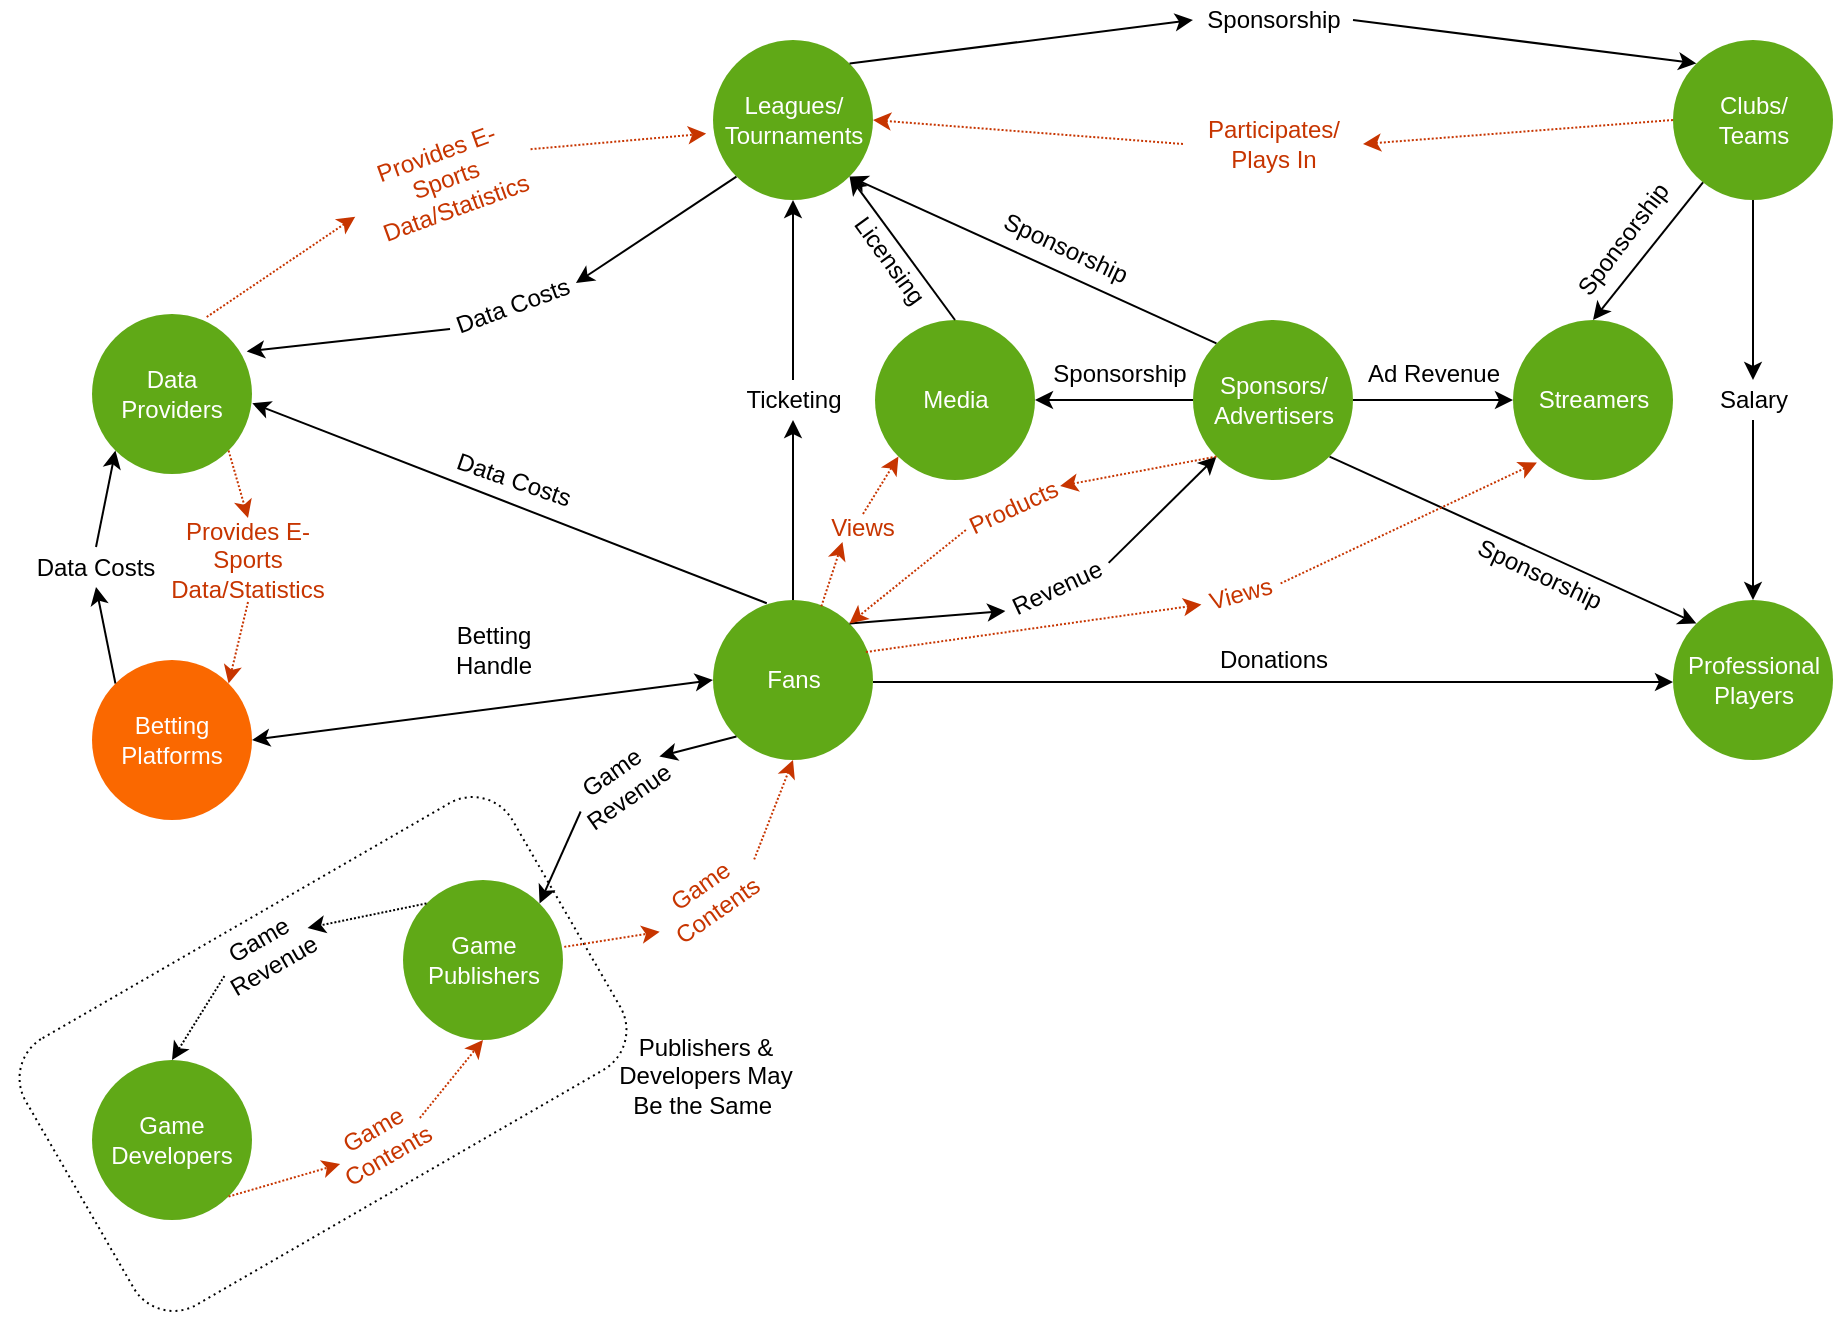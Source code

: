 <mxfile type="github" version="10.7.7"><diagram id="4jFj6GTFKa-3ivjwmtQ6" name="Page-1"><mxGraphModel grid="1" dx="1200" dy="636" gridSize="10" guides="1" tooltips="1" connect="1" arrows="1" fold="1" page="1" pageScale="1" pageWidth="1100" pageHeight="850" math="0" shadow="0"><root><mxCell id="0" /><mxCell id="1" parent="0" /><mxCell id="aKMKKHodSlWQ7rQDjzv--95" value="" parent="1" style="rounded=1;whiteSpace=wrap;html=1;fillColor=none;rotation=-30;dashed=1;dashPattern=1 2;" vertex="1"><mxGeometry as="geometry" x="160" y="570" width="281" height="154" /></mxCell><mxCell id="aKMKKHodSlWQ7rQDjzv--1" value="&lt;div&gt;Sponsors/&lt;/div&gt;&lt;div&gt;Advertisers&lt;br&gt;&lt;/div&gt;" parent="1" style="ellipse;whiteSpace=wrap;html=1;aspect=fixed;fillColor=#60a917;strokeColor=none;fontColor=#ffffff;" vertex="1"><mxGeometry as="geometry" x="735.5" y="280" width="80" height="80" /></mxCell><mxCell id="aKMKKHodSlWQ7rQDjzv--2" value="&lt;div&gt;Clubs/&lt;/div&gt;&lt;div&gt;Teams&lt;br&gt;&lt;/div&gt;" parent="1" style="ellipse;whiteSpace=wrap;html=1;aspect=fixed;fillColor=#60a917;strokeColor=none;fontColor=#ffffff;" vertex="1"><mxGeometry as="geometry" x="975.5" y="140" width="80" height="80" /></mxCell><mxCell id="aKMKKHodSlWQ7rQDjzv--3" value="Streamers&lt;br&gt;" parent="1" style="ellipse;whiteSpace=wrap;html=1;aspect=fixed;fillColor=#60a917;strokeColor=none;fontColor=#ffffff;" vertex="1"><mxGeometry as="geometry" x="895.5" y="280" width="80" height="80" /></mxCell><mxCell id="aKMKKHodSlWQ7rQDjzv--4" value="&lt;div&gt;Data&lt;/div&gt;&lt;div&gt;Providers&lt;/div&gt;" parent="1" style="ellipse;whiteSpace=wrap;html=1;aspect=fixed;fillColor=#60a917;strokeColor=none;fontColor=#ffffff;" vertex="1"><mxGeometry as="geometry" x="185" y="277" width="80" height="80" /></mxCell><mxCell id="aKMKKHodSlWQ7rQDjzv--5" value="Fans" parent="1" style="ellipse;whiteSpace=wrap;html=1;aspect=fixed;fillColor=#60a917;strokeColor=none;fontColor=#ffffff;" vertex="1"><mxGeometry as="geometry" x="495.5" y="420" width="80" height="80" /></mxCell><mxCell id="aKMKKHodSlWQ7rQDjzv--6" value="&lt;div&gt;Leagues/&lt;/div&gt;&lt;div&gt;Tournaments&lt;br&gt;&lt;/div&gt;" parent="1" style="ellipse;whiteSpace=wrap;html=1;aspect=fixed;fillColor=#60a917;strokeColor=none;fontColor=#ffffff;" vertex="1"><mxGeometry as="geometry" x="495.5" y="140" width="80" height="80" /></mxCell><mxCell id="aKMKKHodSlWQ7rQDjzv--7" value="&lt;div&gt;Professional&lt;/div&gt;&lt;div&gt;Players&lt;br&gt;&lt;/div&gt;" parent="1" style="ellipse;whiteSpace=wrap;html=1;aspect=fixed;fillColor=#60a917;strokeColor=none;fontColor=#ffffff;" vertex="1"><mxGeometry as="geometry" x="975.5" y="420" width="80" height="80" /></mxCell><mxCell id="aKMKKHodSlWQ7rQDjzv--9" value="&lt;div&gt;Media&lt;br&gt;&lt;/div&gt;" parent="1" style="ellipse;whiteSpace=wrap;html=1;aspect=fixed;fillColor=#60a917;strokeColor=none;fontColor=#ffffff;" vertex="1"><mxGeometry as="geometry" x="576.5" y="280" width="80" height="80" /></mxCell><mxCell id="aKMKKHodSlWQ7rQDjzv--10" value="&lt;div&gt;Game&lt;/div&gt;&lt;div&gt;Publishers&lt;br&gt;&lt;/div&gt;" parent="1" style="ellipse;whiteSpace=wrap;html=1;aspect=fixed;fillColor=#60a917;strokeColor=none;fontColor=#ffffff;" vertex="1"><mxGeometry as="geometry" x="340.5" y="560" width="80" height="80" /></mxCell><mxCell id="aKMKKHodSlWQ7rQDjzv--12" source="aKMKKHodSlWQ7rQDjzv--1" value="" parent="1" style="endArrow=classic;html=1;entryX=0;entryY=0;entryDx=0;entryDy=0;exitX=1;exitY=1;exitDx=0;exitDy=0;" edge="1" target="aKMKKHodSlWQ7rQDjzv--7"><mxGeometry as="geometry" width="50" height="50" relative="1"><mxPoint as="sourcePoint" x="825.5" y="240" /><mxPoint as="targetPoint" x="663.5" y="282" /></mxGeometry></mxCell><mxCell id="aKMKKHodSlWQ7rQDjzv--13" source="aKMKKHodSlWQ7rQDjzv--1" value="" parent="1" style="endArrow=classic;html=1;entryX=1;entryY=1;entryDx=0;entryDy=0;exitX=0;exitY=0;exitDx=0;exitDy=0;" edge="1" target="aKMKKHodSlWQ7rQDjzv--6"><mxGeometry as="geometry" width="50" height="50" relative="1"><mxPoint as="sourcePoint" x="795.5" y="240" /><mxPoint as="targetPoint" x="765.5" y="270" /></mxGeometry></mxCell><mxCell id="aKMKKHodSlWQ7rQDjzv--14" source="aKMKKHodSlWQ7rQDjzv--1" value="" parent="1" style="endArrow=classic;html=1;entryX=0;entryY=0.5;entryDx=0;entryDy=0;exitX=1;exitY=0.5;exitDx=0;exitDy=0;" edge="1" target="aKMKKHodSlWQ7rQDjzv--3"><mxGeometry as="geometry" width="50" height="50" relative="1"><mxPoint as="sourcePoint" x="805.5" y="250" /><mxPoint as="targetPoint" x="775.5" y="280" /></mxGeometry></mxCell><mxCell id="aKMKKHodSlWQ7rQDjzv--15" source="aKMKKHodSlWQ7rQDjzv--1" value="" parent="1" style="endArrow=classic;html=1;exitX=0;exitY=0.5;exitDx=0;exitDy=0;entryX=1;entryY=0.5;entryDx=0;entryDy=0;" edge="1" target="aKMKKHodSlWQ7rQDjzv--9"><mxGeometry as="geometry" width="50" height="50" relative="1"><mxPoint as="sourcePoint" x="455.5" y="450" /><mxPoint as="targetPoint" x="505.5" y="400" /></mxGeometry></mxCell><mxCell id="aKMKKHodSlWQ7rQDjzv--16" source="aKMKKHodSlWQ7rQDjzv--34" value="" parent="1" style="endArrow=classic;html=1;exitX=1;exitY=0.5;exitDx=0;exitDy=0;entryX=0;entryY=1;entryDx=0;entryDy=0;" edge="1" target="aKMKKHodSlWQ7rQDjzv--1"><mxGeometry as="geometry" width="50" height="50" relative="1"><mxPoint as="sourcePoint" x="585.5" y="380" /><mxPoint as="targetPoint" x="735.5" y="330" /></mxGeometry></mxCell><mxCell id="aKMKKHodSlWQ7rQDjzv--17" source="aKMKKHodSlWQ7rQDjzv--41" value="" parent="1" style="endArrow=classic;html=1;exitX=0.5;exitY=0;exitDx=0;exitDy=0;entryX=0.5;entryY=1;entryDx=0;entryDy=0;" edge="1" target="aKMKKHodSlWQ7rQDjzv--6"><mxGeometry as="geometry" width="50" height="50" relative="1"><mxPoint as="sourcePoint" x="455.5" y="440" /><mxPoint as="targetPoint" x="515.5" y="240" /></mxGeometry></mxCell><mxCell id="aKMKKHodSlWQ7rQDjzv--18" source="aKMKKHodSlWQ7rQDjzv--9" value="" parent="1" style="endArrow=classic;html=1;entryX=1;entryY=1;entryDx=0;entryDy=0;exitX=0.5;exitY=0;exitDx=0;exitDy=0;" edge="1" target="aKMKKHodSlWQ7rQDjzv--6"><mxGeometry as="geometry" width="50" height="50" relative="1"><mxPoint as="sourcePoint" x="598.5" y="284" /><mxPoint as="targetPoint" x="505.5" y="390" /></mxGeometry></mxCell><mxCell id="aKMKKHodSlWQ7rQDjzv--20" source="aKMKKHodSlWQ7rQDjzv--51" value="" parent="1" style="endArrow=classic;html=1;exitX=0;exitY=0.5;exitDx=0;exitDy=0;entryX=1;entryY=0;entryDx=0;entryDy=0;" edge="1" target="aKMKKHodSlWQ7rQDjzv--10"><mxGeometry as="geometry" width="50" height="50" relative="1"><mxPoint as="sourcePoint" x="475.5" y="330" /><mxPoint as="targetPoint" x="515.5" y="250" /></mxGeometry></mxCell><mxCell id="aKMKKHodSlWQ7rQDjzv--21" source="aKMKKHodSlWQ7rQDjzv--44" value="" parent="1" style="endArrow=classic;html=1;exitX=0;exitY=0.5;exitDx=0;exitDy=0;entryX=0.967;entryY=0.234;entryDx=0;entryDy=0;entryPerimeter=0;" edge="1" target="aKMKKHodSlWQ7rQDjzv--4"><mxGeometry as="geometry" width="50" height="50" relative="1"><mxPoint as="sourcePoint" x="395.5" y="490" /><mxPoint as="targetPoint" x="445.5" y="440" /></mxGeometry></mxCell><mxCell id="aKMKKHodSlWQ7rQDjzv--22" source="aKMKKHodSlWQ7rQDjzv--49" value="" parent="1" style="endArrow=classic;html=1;exitX=1;exitY=0.5;exitDx=0;exitDy=0;entryX=0;entryY=0;entryDx=0;entryDy=0;" edge="1" target="aKMKKHodSlWQ7rQDjzv--2"><mxGeometry as="geometry" width="50" height="50" relative="1"><mxPoint as="sourcePoint" x="395.5" y="490" /><mxPoint as="targetPoint" x="615.5" y="140" /></mxGeometry></mxCell><mxCell id="aKMKKHodSlWQ7rQDjzv--23" value="" parent="1" style="endArrow=classic;html=1;exitX=1;exitY=0.5;exitDx=0;exitDy=0;entryX=0;entryY=0.5;entryDx=0;entryDy=0;" edge="1"><mxGeometry as="geometry" width="50" height="50" relative="1"><mxPoint as="sourcePoint" x="575.5" y="461" /><mxPoint as="targetPoint" x="975.5" y="461" /></mxGeometry></mxCell><mxCell id="aKMKKHodSlWQ7rQDjzv--24" source="aKMKKHodSlWQ7rQDjzv--2" value="" parent="1" style="endArrow=classic;html=1;entryX=0.5;entryY=0;entryDx=0;entryDy=0;" edge="1" target="aKMKKHodSlWQ7rQDjzv--3"><mxGeometry as="geometry" width="50" height="50" relative="1"><mxPoint as="sourcePoint" x="445.5" y="490" /><mxPoint as="targetPoint" x="495.5" y="440" /></mxGeometry></mxCell><mxCell id="aKMKKHodSlWQ7rQDjzv--25" source="aKMKKHodSlWQ7rQDjzv--27" value="" parent="1" style="endArrow=classic;html=1;exitX=0.5;exitY=1;exitDx=0;exitDy=0;entryX=0.5;entryY=0;entryDx=0;entryDy=0;" edge="1" target="aKMKKHodSlWQ7rQDjzv--7"><mxGeometry as="geometry" width="50" height="50" relative="1"><mxPoint as="sourcePoint" x="445.5" y="490" /><mxPoint as="targetPoint" x="495.5" y="440" /></mxGeometry></mxCell><mxCell id="aKMKKHodSlWQ7rQDjzv--26" source="aKMKKHodSlWQ7rQDjzv--5" value="" parent="1" style="endArrow=classic;html=1;exitX=0.336;exitY=0.02;exitDx=0;exitDy=0;entryX=1.002;entryY=0.558;entryDx=0;entryDy=0;entryPerimeter=0;exitPerimeter=0;" edge="1" target="aKMKKHodSlWQ7rQDjzv--4"><mxGeometry as="geometry" width="50" height="50" relative="1"><mxPoint as="sourcePoint" x="365.5" y="490" /><mxPoint as="targetPoint" x="415.5" y="440" /></mxGeometry></mxCell><mxCell id="aKMKKHodSlWQ7rQDjzv--29" value="Sponsorship&lt;br&gt;" parent="1" style="text;html=1;strokeColor=none;fillColor=none;align=center;verticalAlign=middle;whiteSpace=wrap;rounded=0;rotation=25;" vertex="1"><mxGeometry as="geometry" x="626.5" y="234" width="90" height="20" /></mxCell><mxCell id="aKMKKHodSlWQ7rQDjzv--30" value="Licensing&lt;br&gt;" parent="1" style="text;html=1;strokeColor=none;fillColor=none;align=center;verticalAlign=middle;whiteSpace=wrap;rounded=0;rotation=54;" vertex="1"><mxGeometry as="geometry" x="538.5" y="240" width="90" height="20" /></mxCell><mxCell id="aKMKKHodSlWQ7rQDjzv--31" value="Sponsorship&lt;br&gt;" parent="1" style="text;html=1;strokeColor=none;fillColor=none;align=center;verticalAlign=middle;whiteSpace=wrap;rounded=0;rotation=-53;" vertex="1"><mxGeometry as="geometry" x="905.5" y="230" width="90" height="20" /></mxCell><mxCell id="aKMKKHodSlWQ7rQDjzv--32" value="Sponsorship&lt;br&gt;" parent="1" style="text;html=1;strokeColor=none;fillColor=none;align=center;verticalAlign=middle;whiteSpace=wrap;rounded=0;rotation=25;" vertex="1"><mxGeometry as="geometry" x="863.5" y="397" width="90" height="20" /></mxCell><mxCell id="aKMKKHodSlWQ7rQDjzv--37" value="Sponsorship&lt;br&gt;" parent="1" style="text;html=1;strokeColor=none;fillColor=none;align=center;verticalAlign=middle;whiteSpace=wrap;rounded=0;" vertex="1"><mxGeometry as="geometry" x="653.5" y="297" width="90" height="20" /></mxCell><mxCell id="aKMKKHodSlWQ7rQDjzv--38" value="Ad Revenue&lt;br&gt;" parent="1" style="text;html=1;strokeColor=none;fillColor=none;align=center;verticalAlign=middle;whiteSpace=wrap;rounded=0;" vertex="1"><mxGeometry as="geometry" x="810.5" y="297" width="90" height="20" /></mxCell><mxCell id="aKMKKHodSlWQ7rQDjzv--39" value="Donations&lt;br&gt;" parent="1" style="text;html=1;strokeColor=none;fillColor=none;align=center;verticalAlign=middle;whiteSpace=wrap;rounded=0;" vertex="1"><mxGeometry as="geometry" x="730.5" y="440" width="90" height="20" /></mxCell><mxCell id="aKMKKHodSlWQ7rQDjzv--41" value="Ticketing&lt;br&gt;" parent="1" style="text;html=1;strokeColor=none;fillColor=none;align=center;verticalAlign=middle;whiteSpace=wrap;rounded=0;rotation=0;" vertex="1"><mxGeometry as="geometry" x="490.5" y="310" width="90" height="20" /></mxCell><mxCell id="aKMKKHodSlWQ7rQDjzv--42" source="aKMKKHodSlWQ7rQDjzv--5" value="" parent="1" style="endArrow=classic;html=1;exitX=0.5;exitY=0;exitDx=0;exitDy=0;entryX=0.5;entryY=1;entryDx=0;entryDy=0;" edge="1" target="aKMKKHodSlWQ7rQDjzv--41"><mxGeometry as="geometry" width="50" height="50" relative="1"><mxPoint as="sourcePoint" x="535.5" y="220" /><mxPoint as="targetPoint" x="515.5" y="390" /></mxGeometry></mxCell><mxCell id="aKMKKHodSlWQ7rQDjzv--27" value="Salary&lt;br&gt;" parent="1" style="text;html=1;strokeColor=none;fillColor=none;align=center;verticalAlign=middle;whiteSpace=wrap;rounded=0;" vertex="1"><mxGeometry as="geometry" x="970.5" y="310" width="90" height="20" /></mxCell><mxCell id="aKMKKHodSlWQ7rQDjzv--43" source="aKMKKHodSlWQ7rQDjzv--2" value="" parent="1" style="endArrow=classic;html=1;exitX=0.5;exitY=1;exitDx=0;exitDy=0;entryX=0.5;entryY=0;entryDx=0;entryDy=0;" edge="1" target="aKMKKHodSlWQ7rQDjzv--27"><mxGeometry as="geometry" width="50" height="50" relative="1"><mxPoint as="sourcePoint" x="1015.5" y="220" /><mxPoint as="targetPoint" x="1015.5" y="420" /></mxGeometry></mxCell><mxCell id="aKMKKHodSlWQ7rQDjzv--45" value="&lt;div&gt;Data Costs&lt;br&gt;&lt;/div&gt;" parent="1" style="text;html=1;strokeColor=none;fillColor=none;align=center;verticalAlign=middle;whiteSpace=wrap;rounded=0;rotation=19;" vertex="1"><mxGeometry as="geometry" x="351" y="350" width="90" height="20" /></mxCell><mxCell id="aKMKKHodSlWQ7rQDjzv--52" value="&lt;div&gt;&lt;font color=&quot;#ffffff&quot;&gt;Betting&lt;/font&gt;&lt;/div&gt;&lt;div&gt;&lt;font color=&quot;#ffffff&quot;&gt;Platforms&lt;/font&gt;&lt;br&gt;&lt;/div&gt;" parent="1" style="ellipse;whiteSpace=wrap;html=1;aspect=fixed;fillColor=#fa6800;strokeColor=none;fontColor=#ffffff;" vertex="1"><mxGeometry as="geometry" x="185" y="450" width="80" height="80" /></mxCell><mxCell id="aKMKKHodSlWQ7rQDjzv--55" source="aKMKKHodSlWQ7rQDjzv--52" value="" parent="1" style="endArrow=classic;startArrow=classic;html=1;exitX=1;exitY=0.5;exitDx=0;exitDy=0;entryX=0;entryY=0.5;entryDx=0;entryDy=0;" edge="1" target="aKMKKHodSlWQ7rQDjzv--5"><mxGeometry as="geometry" width="50" height="50" relative="1"><mxPoint as="sourcePoint" x="340.5" y="700" /><mxPoint as="targetPoint" x="390.5" y="650" /></mxGeometry></mxCell><mxCell id="aKMKKHodSlWQ7rQDjzv--56" value="&lt;div&gt;Betting&lt;/div&gt;&lt;div&gt;Handle&lt;br&gt;&lt;/div&gt;" parent="1" style="text;html=1;strokeColor=none;fillColor=none;align=center;verticalAlign=middle;whiteSpace=wrap;rounded=0;" vertex="1"><mxGeometry as="geometry" x="340.5" y="434.5" width="90" height="20" /></mxCell><mxCell id="aKMKKHodSlWQ7rQDjzv--57" source="aKMKKHodSlWQ7rQDjzv--58" value="" parent="1" style="endArrow=classic;html=1;entryX=0;entryY=1;entryDx=0;entryDy=0;exitX=0.5;exitY=0;exitDx=0;exitDy=0;" edge="1" target="aKMKKHodSlWQ7rQDjzv--4"><mxGeometry as="geometry" width="50" height="50" relative="1"><mxPoint as="sourcePoint" x="340.5" y="710" /><mxPoint as="targetPoint" x="390.5" y="660" /></mxGeometry></mxCell><mxCell id="aKMKKHodSlWQ7rQDjzv--58" value="&lt;div&gt;Data Costs&lt;br&gt;&lt;/div&gt;" parent="1" style="text;html=1;strokeColor=none;fillColor=none;align=center;verticalAlign=middle;whiteSpace=wrap;rounded=0;" vertex="1"><mxGeometry as="geometry" x="142" y="393.5" width="90" height="20" /></mxCell><mxCell id="aKMKKHodSlWQ7rQDjzv--59" source="aKMKKHodSlWQ7rQDjzv--52" value="" parent="1" style="endArrow=classic;html=1;entryX=0.5;entryY=1;entryDx=0;entryDy=0;exitX=0;exitY=0;exitDx=0;exitDy=0;" edge="1" target="aKMKKHodSlWQ7rQDjzv--58"><mxGeometry as="geometry" width="50" height="50" relative="1"><mxPoint as="sourcePoint" x="380.5" y="420" /><mxPoint as="targetPoint" x="380.5" y="360" /></mxGeometry></mxCell><mxCell id="aKMKKHodSlWQ7rQDjzv--69" source="aKMKKHodSlWQ7rQDjzv--70" value="" parent="1" style="endArrow=classic;html=1;exitX=1;exitY=0.5;exitDx=0;exitDy=0;entryX=-0.043;entryY=0.585;entryDx=0;entryDy=0;entryPerimeter=0;fillColor=#fa6800;strokeColor=#C73500;rounded=1;dashed=1;dashPattern=1 1;" edge="1" target="aKMKKHodSlWQ7rQDjzv--6"><mxGeometry as="geometry" width="50" height="50" relative="1"><mxPoint as="sourcePoint" x="316" y="304" /><mxPoint as="targetPoint" x="366" y="254" /></mxGeometry></mxCell><mxCell id="aKMKKHodSlWQ7rQDjzv--71" source="aKMKKHodSlWQ7rQDjzv--72" value="" parent="1" style="endArrow=classic;html=1;exitX=0.5;exitY=1;exitDx=0;exitDy=0;entryX=1;entryY=0;entryDx=0;entryDy=0;fillColor=#fa6800;strokeColor=#C73500;rounded=1;dashed=1;dashPattern=1 1;" edge="1" target="aKMKKHodSlWQ7rQDjzv--52"><mxGeometry as="geometry" width="50" height="50" relative="1"><mxPoint as="sourcePoint" x="252.5" y="288.167" /><mxPoint as="targetPoint" x="501.667" y="196.5" /></mxGeometry></mxCell><mxCell id="aKMKKHodSlWQ7rQDjzv--72" value="&lt;div&gt;&lt;font color=&quot;#c73500&quot;&gt;Provides E-Sports Data/Statistics&lt;/font&gt;&lt;br&gt;&lt;/div&gt;" parent="1" style="text;html=1;strokeColor=none;fillColor=none;align=center;verticalAlign=middle;whiteSpace=wrap;rounded=0;rotation=0;" vertex="1"><mxGeometry as="geometry" x="218" y="379" width="90" height="42" /></mxCell><mxCell id="aKMKKHodSlWQ7rQDjzv--74" source="aKMKKHodSlWQ7rQDjzv--4" value="" parent="1" style="endArrow=classic;html=1;exitX=1;exitY=1;exitDx=0;exitDy=0;entryX=0.5;entryY=0;entryDx=0;entryDy=0;fillColor=#fa6800;strokeColor=#C73500;rounded=1;dashed=1;dashPattern=1 1;" edge="1" target="aKMKKHodSlWQ7rQDjzv--72"><mxGeometry as="geometry" width="50" height="50" relative="1"><mxPoint as="sourcePoint" x="253.333" y="345.667" /><mxPoint as="targetPoint" x="253.333" y="431.5" /></mxGeometry></mxCell><mxCell id="aKMKKHodSlWQ7rQDjzv--34" value="Revenue&lt;br&gt;" parent="1" style="text;html=1;strokeColor=none;fillColor=none;align=center;verticalAlign=middle;whiteSpace=wrap;rounded=0;rotation=-25;" vertex="1"><mxGeometry as="geometry" x="639" y="403.5" width="57" height="20" /></mxCell><mxCell id="aKMKKHodSlWQ7rQDjzv--75" source="aKMKKHodSlWQ7rQDjzv--5" value="" parent="1" style="endArrow=classic;html=1;exitX=1;exitY=0;exitDx=0;exitDy=0;entryX=0;entryY=0.5;entryDx=0;entryDy=0;" edge="1" target="aKMKKHodSlWQ7rQDjzv--34"><mxGeometry as="geometry" width="50" height="50" relative="1"><mxPoint as="sourcePoint" x="564" y="432" /><mxPoint as="targetPoint" x="620" y="411" /></mxGeometry></mxCell><mxCell id="aKMKKHodSlWQ7rQDjzv--76" source="aKMKKHodSlWQ7rQDjzv--77" value="" parent="1" style="endArrow=classic;html=1;dashed=1;dashPattern=1 1;fillColor=#fa6800;strokeColor=#C73500;exitX=0;exitY=0.5;exitDx=0;exitDy=0;entryX=1;entryY=0;entryDx=0;entryDy=0;" edge="1" target="aKMKKHodSlWQ7rQDjzv--5"><mxGeometry as="geometry" width="50" height="50" relative="1"><mxPoint as="sourcePoint" x="626.5" y="418.5" /><mxPoint as="targetPoint" x="620" y="390" /></mxGeometry></mxCell><mxCell id="aKMKKHodSlWQ7rQDjzv--77" value="&lt;div&gt;&lt;font color=&quot;#c73500&quot;&gt;Products&lt;/font&gt;&lt;br&gt;&lt;/div&gt;" parent="1" style="text;html=1;strokeColor=none;fillColor=none;align=center;verticalAlign=middle;whiteSpace=wrap;rounded=0;rotation=-25;" vertex="1"><mxGeometry as="geometry" x="619.5" y="364" width="52" height="20" /></mxCell><mxCell id="aKMKKHodSlWQ7rQDjzv--78" source="aKMKKHodSlWQ7rQDjzv--1" value="" parent="1" style="endArrow=classic;html=1;dashed=1;dashPattern=1 1;fillColor=#fa6800;strokeColor=#C73500;exitX=0;exitY=1;exitDx=0;exitDy=0;entryX=1;entryY=0.5;entryDx=0;entryDy=0;" edge="1" target="aKMKKHodSlWQ7rQDjzv--77"><mxGeometry as="geometry" width="50" height="50" relative="1"><mxPoint as="sourcePoint" x="747.5" y="348.167" /><mxPoint as="targetPoint" x="564.167" y="431.5" /></mxGeometry></mxCell><mxCell id="aKMKKHodSlWQ7rQDjzv--70" value="&lt;div&gt;&lt;font color=&quot;#c73500&quot;&gt;Provides E-Sports Data/Statistics&lt;/font&gt;&lt;br&gt;&lt;/div&gt;" parent="1" style="text;html=1;strokeColor=none;fillColor=none;align=center;verticalAlign=middle;whiteSpace=wrap;rounded=0;rotation=-20;" vertex="1"><mxGeometry as="geometry" x="317" y="200" width="90" height="20" /></mxCell><mxCell id="aKMKKHodSlWQ7rQDjzv--79" source="aKMKKHodSlWQ7rQDjzv--4" value="" parent="1" style="endArrow=classic;html=1;exitX=0.717;exitY=0.019;exitDx=0;exitDy=0;exitPerimeter=0;entryX=-0.043;entryY=0.585;entryDx=0;entryDy=0;entryPerimeter=0;fillColor=#fa6800;strokeColor=#C73500;rounded=1;dashed=1;dashPattern=1 1;" edge="1" target="aKMKKHodSlWQ7rQDjzv--70"><mxGeometry as="geometry" width="50" height="50" relative="1"><mxPoint as="sourcePoint" x="242" y="279" /><mxPoint as="targetPoint" x="492" y="187" /></mxGeometry></mxCell><mxCell id="aKMKKHodSlWQ7rQDjzv--44" value="&lt;div&gt;Data Costs&lt;br&gt;&lt;/div&gt;" parent="1" style="text;html=1;strokeColor=none;fillColor=none;align=center;verticalAlign=middle;whiteSpace=wrap;rounded=0;rotation=-20;" vertex="1"><mxGeometry as="geometry" x="362" y="263" width="67" height="20" /></mxCell><mxCell id="aKMKKHodSlWQ7rQDjzv--80" source="aKMKKHodSlWQ7rQDjzv--6" value="" parent="1" style="endArrow=classic;html=1;exitX=0;exitY=1;exitDx=0;exitDy=0;entryX=1;entryY=0.5;entryDx=0;entryDy=0;" edge="1" target="aKMKKHodSlWQ7rQDjzv--44"><mxGeometry as="geometry" width="50" height="50" relative="1"><mxPoint as="sourcePoint" x="507.2" y="208.4" /><mxPoint as="targetPoint" x="262.4" y="295.6" /></mxGeometry></mxCell><mxCell id="aKMKKHodSlWQ7rQDjzv--83" source="aKMKKHodSlWQ7rQDjzv--84" value="" parent="1" style="endArrow=classic;html=1;dashed=1;dashPattern=1 1;exitX=1;exitY=0.5;exitDx=0;exitDy=0;entryX=0;entryY=1;entryDx=0;entryDy=0;fillColor=#fa6800;strokeColor=#C73500;" edge="1"><mxGeometry as="geometry" width="50" height="50" relative="1"><mxPoint as="sourcePoint" x="785.143" y="382.143" /><mxPoint as="targetPoint" x="907.429" y="351.286" /></mxGeometry></mxCell><mxCell id="aKMKKHodSlWQ7rQDjzv--84" value="&lt;div&gt;&lt;font color=&quot;#c73500&quot;&gt;Views&lt;/font&gt;&lt;br&gt;&lt;/div&gt;" parent="1" style="text;html=1;strokeColor=none;fillColor=none;align=center;verticalAlign=middle;whiteSpace=wrap;rounded=0;rotation=-15;" vertex="1"><mxGeometry as="geometry" x="739" y="407" width="41" height="20" /></mxCell><mxCell id="aKMKKHodSlWQ7rQDjzv--85" source="aKMKKHodSlWQ7rQDjzv--5" value="" parent="1" style="endArrow=classic;html=1;dashed=1;dashPattern=1 1;exitX=0.956;exitY=0.325;exitDx=0;exitDy=0;exitPerimeter=0;entryX=0;entryY=0.5;entryDx=0;entryDy=0;fillColor=#fa6800;strokeColor=#C73500;" edge="1" target="aKMKKHodSlWQ7rQDjzv--84"><mxGeometry as="geometry" width="50" height="50" relative="1"><mxPoint as="sourcePoint" x="571.667" y="445.667" /><mxPoint as="targetPoint" x="907.5" y="348.167" /></mxGeometry></mxCell><mxCell id="aKMKKHodSlWQ7rQDjzv--87" source="aKMKKHodSlWQ7rQDjzv--86" value="" parent="1" style="endArrow=classic;html=1;dashed=1;dashPattern=1 1;entryX=0;entryY=1;entryDx=0;entryDy=0;fillColor=#fa6800;strokeColor=#C73500;exitX=0.5;exitY=0;exitDx=0;exitDy=0;" edge="1" target="aKMKKHodSlWQ7rQDjzv--9"><mxGeometry as="geometry" width="50" height="50" relative="1"><mxPoint as="sourcePoint" x="568" y="373" /><mxPoint as="targetPoint" x="589" y="360" /></mxGeometry></mxCell><mxCell id="aKMKKHodSlWQ7rQDjzv--86" value="&lt;div&gt;&lt;font color=&quot;#c73500&quot;&gt;Views&lt;/font&gt;&lt;br&gt;&lt;/div&gt;" parent="1" style="text;html=1;strokeColor=none;fillColor=none;align=center;verticalAlign=middle;whiteSpace=wrap;rounded=0;rotation=0;" vertex="1"><mxGeometry as="geometry" x="550" y="377" width="41" height="14" /></mxCell><mxCell id="aKMKKHodSlWQ7rQDjzv--88" source="aKMKKHodSlWQ7rQDjzv--5" value="" parent="1" style="endArrow=classic;html=1;dashed=1;dashPattern=1 1;entryX=0.25;entryY=1;entryDx=0;entryDy=0;exitX=0.677;exitY=0.04;exitDx=0;exitDy=0;exitPerimeter=0;fillColor=#fa6800;strokeColor=#C73500;" edge="1" target="aKMKKHodSlWQ7rQDjzv--86"><mxGeometry as="geometry" width="50" height="50" relative="1"><mxPoint as="sourcePoint" x="549.714" y="423.143" /><mxPoint as="targetPoint" x="587.429" y="348.286" /></mxGeometry></mxCell><mxCell id="aKMKKHodSlWQ7rQDjzv--51" value="&lt;div&gt;Game&lt;/div&gt;&lt;div&gt;Revenue&lt;br&gt;&lt;/div&gt;" parent="1" style="text;html=1;strokeColor=none;fillColor=none;align=center;verticalAlign=middle;whiteSpace=wrap;rounded=0;rotation=-35;" vertex="1"><mxGeometry as="geometry" x="425" y="502" width="48" height="20" /></mxCell><mxCell id="aKMKKHodSlWQ7rQDjzv--89" source="aKMKKHodSlWQ7rQDjzv--5" value="" parent="1" style="endArrow=classic;html=1;exitX=0;exitY=1;exitDx=0;exitDy=0;entryX=1;entryY=0.5;entryDx=0;entryDy=0;" edge="1" target="aKMKKHodSlWQ7rQDjzv--51"><mxGeometry as="geometry" width="50" height="50" relative="1"><mxPoint as="sourcePoint" x="507.429" y="488.286" /><mxPoint as="targetPoint" x="408.571" y="571.714" /></mxGeometry></mxCell><mxCell id="aKMKKHodSlWQ7rQDjzv--90" source="aKMKKHodSlWQ7rQDjzv--91" value="" parent="1" style="endArrow=classic;html=1;dashed=1;dashPattern=1 1;exitX=1.008;exitY=0.418;exitDx=0;exitDy=0;exitPerimeter=0;entryX=0.5;entryY=1;entryDx=0;entryDy=0;fillColor=#fa6800;strokeColor=#C73500;" edge="1" target="aKMKKHodSlWQ7rQDjzv--5"><mxGeometry as="geometry" width="50" height="50" relative="1"><mxPoint as="sourcePoint" x="450" y="610" /><mxPoint as="targetPoint" x="500" y="560" /></mxGeometry></mxCell><mxCell id="aKMKKHodSlWQ7rQDjzv--91" value="&lt;div&gt;&lt;font color=&quot;#c73500&quot;&gt;Game Contents&lt;/font&gt;&lt;br&gt;&lt;/div&gt;" parent="1" style="text;html=1;strokeColor=none;fillColor=none;align=center;verticalAlign=middle;whiteSpace=wrap;rounded=0;rotation=-35;" vertex="1"><mxGeometry as="geometry" x="463.5" y="553.5" width="59" height="31" /></mxCell><mxCell id="aKMKKHodSlWQ7rQDjzv--92" source="aKMKKHodSlWQ7rQDjzv--10" value="" parent="1" style="endArrow=classic;html=1;dashed=1;dashPattern=1 1;exitX=1.008;exitY=0.418;exitDx=0;exitDy=0;exitPerimeter=0;entryX=0;entryY=0.5;entryDx=0;entryDy=0;fillColor=#fa6800;strokeColor=#C73500;" edge="1" target="aKMKKHodSlWQ7rQDjzv--91"><mxGeometry as="geometry" width="50" height="50" relative="1"><mxPoint as="sourcePoint" x="421.143" y="593.429" /><mxPoint as="targetPoint" x="535.429" y="500.286" /></mxGeometry></mxCell><mxCell id="aKMKKHodSlWQ7rQDjzv--93" value="&lt;div&gt;Game Developers&lt;br&gt;&lt;/div&gt;" parent="1" style="ellipse;whiteSpace=wrap;html=1;aspect=fixed;fillColor=#60a917;strokeColor=none;fontColor=#ffffff;" vertex="1"><mxGeometry as="geometry" x="185" y="650" width="80" height="80" /></mxCell><mxCell id="aKMKKHodSlWQ7rQDjzv--94" source="aKMKKHodSlWQ7rQDjzv--105" value="" parent="1" style="endArrow=classic;html=1;dashed=1;dashPattern=1 1;exitX=0;exitY=0.5;exitDx=0;exitDy=0;entryX=0.5;entryY=0;entryDx=0;entryDy=0;" edge="1" target="aKMKKHodSlWQ7rQDjzv--93"><mxGeometry as="geometry" width="50" height="50" relative="1"><mxPoint as="sourcePoint" x="160" y="770" /><mxPoint as="targetPoint" x="210" y="720" /></mxGeometry></mxCell><mxCell id="aKMKKHodSlWQ7rQDjzv--49" value="Sponsorship&lt;br&gt;" parent="1" style="text;html=1;strokeColor=none;fillColor=none;align=center;verticalAlign=middle;whiteSpace=wrap;rounded=0;" vertex="1"><mxGeometry as="geometry" x="735.5" y="120" width="80" height="20" /></mxCell><mxCell id="aKMKKHodSlWQ7rQDjzv--97" source="aKMKKHodSlWQ7rQDjzv--6" value="" parent="1" style="endArrow=classic;html=1;exitX=1;exitY=0;exitDx=0;exitDy=0;entryX=0;entryY=0.5;entryDx=0;entryDy=0;" edge="1" target="aKMKKHodSlWQ7rQDjzv--49"><mxGeometry as="geometry" width="50" height="50" relative="1"><mxPoint as="sourcePoint" x="576" y="180" /><mxPoint as="targetPoint" x="976" y="180" /></mxGeometry></mxCell><mxCell id="aKMKKHodSlWQ7rQDjzv--98" source="aKMKKHodSlWQ7rQDjzv--99" value="" parent="1" style="endArrow=classic;html=1;dashed=1;dashPattern=1 1;exitX=0;exitY=0.5;exitDx=0;exitDy=0;entryX=1;entryY=0.5;entryDx=0;entryDy=0;fillColor=#fa6800;strokeColor=#C73500;" edge="1" target="aKMKKHodSlWQ7rQDjzv--6"><mxGeometry as="geometry" width="50" height="50" relative="1"><mxPoint as="sourcePoint" x="730" y="210" /><mxPoint as="targetPoint" x="780" y="160" /></mxGeometry></mxCell><mxCell id="aKMKKHodSlWQ7rQDjzv--99" value="&lt;div&gt;&lt;font color=&quot;#c73500&quot;&gt;Participates/&lt;/font&gt;&lt;/div&gt;&lt;div&gt;&lt;font color=&quot;#c73500&quot;&gt;Plays In&lt;/font&gt;&lt;br&gt;&lt;/div&gt;" parent="1" style="text;html=1;strokeColor=none;fillColor=none;align=center;verticalAlign=middle;whiteSpace=wrap;rounded=0;rotation=0;" vertex="1"><mxGeometry as="geometry" x="730.5" y="171" width="90" height="42" /></mxCell><mxCell id="aKMKKHodSlWQ7rQDjzv--100" source="aKMKKHodSlWQ7rQDjzv--2" value="" parent="1" style="endArrow=classic;html=1;dashed=1;dashPattern=1 1;exitX=0;exitY=0.5;exitDx=0;exitDy=0;entryX=1;entryY=0.5;entryDx=0;entryDy=0;fillColor=#fa6800;strokeColor=#C73500;" edge="1" target="aKMKKHodSlWQ7rQDjzv--99"><mxGeometry as="geometry" width="50" height="50" relative="1"><mxPoint as="sourcePoint" x="976" y="180" /><mxPoint as="targetPoint" x="576" y="180" /></mxGeometry></mxCell><mxCell id="aKMKKHodSlWQ7rQDjzv--104" source="aKMKKHodSlWQ7rQDjzv--109" value="" parent="1" style="endArrow=classic;html=1;dashed=1;dashPattern=1 1;exitX=1;exitY=0.5;exitDx=0;exitDy=0;entryX=0.5;entryY=1;entryDx=0;entryDy=0;fillColor=#fa6800;strokeColor=#C73500;" edge="1" target="aKMKKHodSlWQ7rQDjzv--10"><mxGeometry as="geometry" width="50" height="50" relative="1"><mxPoint as="sourcePoint" x="292" y="700" /><mxPoint as="targetPoint" x="342" y="650" /></mxGeometry></mxCell><mxCell id="aKMKKHodSlWQ7rQDjzv--105" value="&lt;div&gt;Game&lt;/div&gt;&lt;div&gt;Revenue&lt;br&gt;&lt;/div&gt;" parent="1" style="text;html=1;strokeColor=none;fillColor=none;align=center;verticalAlign=middle;whiteSpace=wrap;rounded=0;rotation=-30;" vertex="1"><mxGeometry as="geometry" x="248" y="586" width="48" height="20" /></mxCell><mxCell id="aKMKKHodSlWQ7rQDjzv--106" source="aKMKKHodSlWQ7rQDjzv--10" value="" parent="1" style="endArrow=classic;html=1;dashed=1;dashPattern=1 1;exitX=0;exitY=0;exitDx=0;exitDy=0;entryX=1;entryY=0.5;entryDx=0;entryDy=0;" edge="1" target="aKMKKHodSlWQ7rQDjzv--105"><mxGeometry as="geometry" width="50" height="50" relative="1"><mxPoint as="sourcePoint" x="352.034" y="571.621" /><mxPoint as="targetPoint" x="225.138" y="650.241" /></mxGeometry></mxCell><mxCell id="aKMKKHodSlWQ7rQDjzv--109" value="&lt;div&gt;&lt;font color=&quot;#c73500&quot;&gt;Game Contents&lt;/font&gt;&lt;br&gt;&lt;/div&gt;" parent="1" style="text;html=1;strokeColor=none;fillColor=none;align=center;verticalAlign=middle;whiteSpace=wrap;rounded=0;rotation=-30;" vertex="1"><mxGeometry as="geometry" x="306" y="675" width="46" height="31" /></mxCell><mxCell id="aKMKKHodSlWQ7rQDjzv--110" source="aKMKKHodSlWQ7rQDjzv--93" value="" parent="1" style="endArrow=classic;html=1;dashed=1;dashPattern=1 1;exitX=1;exitY=1;exitDx=0;exitDy=0;fillColor=#fa6800;strokeColor=#C73500;entryX=0;entryY=0.5;entryDx=0;entryDy=0;" edge="1" target="aKMKKHodSlWQ7rQDjzv--109"><mxGeometry as="geometry" width="50" height="50" relative="1"><mxPoint as="sourcePoint" x="253.414" y="718.517" /><mxPoint as="targetPoint" x="380.31" y="639.897" /></mxGeometry></mxCell><mxCell id="aKMKKHodSlWQ7rQDjzv--111" value="&lt;div&gt;Publishers &amp;amp; Developers May&lt;/div&gt;&lt;div&gt;Be the Same&amp;nbsp;&lt;/div&gt;" parent="1" style="text;html=1;strokeColor=none;fillColor=none;align=center;verticalAlign=middle;whiteSpace=wrap;rounded=0;dashed=1;dashPattern=1 2;" vertex="1"><mxGeometry as="geometry" x="441.5" y="648" width="100" height="20" /></mxCell></root></mxGraphModel></diagram></mxfile>